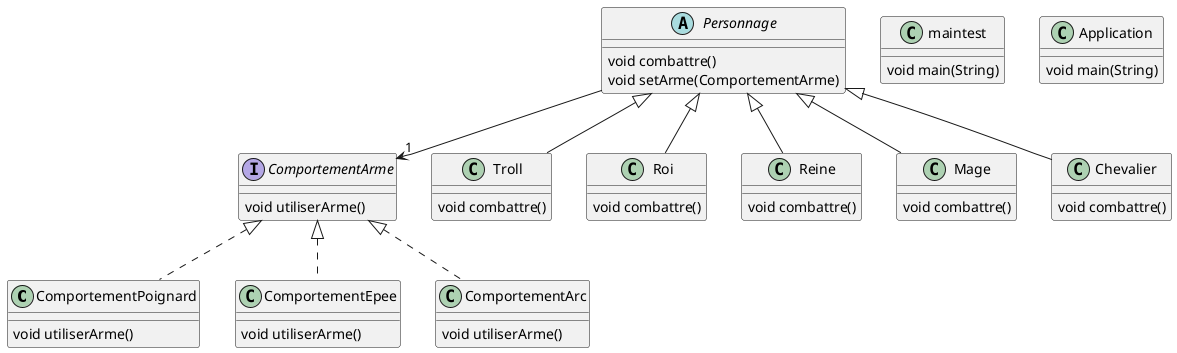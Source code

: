 @startuml

' definitions
' -----------

' package "comportement"
class ComportementPoignard
class ComportementEpee
interface ComportementArme
class ComportementArc
' end package

' package "personnage"
class Troll
class Roi
class Reine
abstract Personnage
class Mage
class Chevalier
' end package

' package "application"
class maintest
class Application
' end package

' content
' -------

' Application:
Application : void main(String)

' Roi:
Personnage <|-- Roi
Roi : void combattre()

' ComportementEpee:
ComportementArme <|.. ComportementEpee
ComportementEpee : void utiliserArme()

' Personnage:
Personnage --> "1" ComportementArme
Personnage : void combattre()
Personnage : void setArme(ComportementArme)

' Chevalier:
Personnage <|-- Chevalier
Chevalier : void combattre()

' ComportementArc:
ComportementArme <|.. ComportementArc
ComportementArc : void utiliserArme()

' Reine:
Personnage <|-- Reine
Reine : void combattre()

' ComportementArme:
ComportementArme : void utiliserArme()

' Mage:
Personnage <|-- Mage
Mage : void combattre()

' ComportementPoignard:
ComportementArme <|.. ComportementPoignard
ComportementPoignard : void utiliserArme()

' Troll:
Personnage <|-- Troll
Troll : void combattre()

' maintest:
maintest : void main(String)

@enduml
